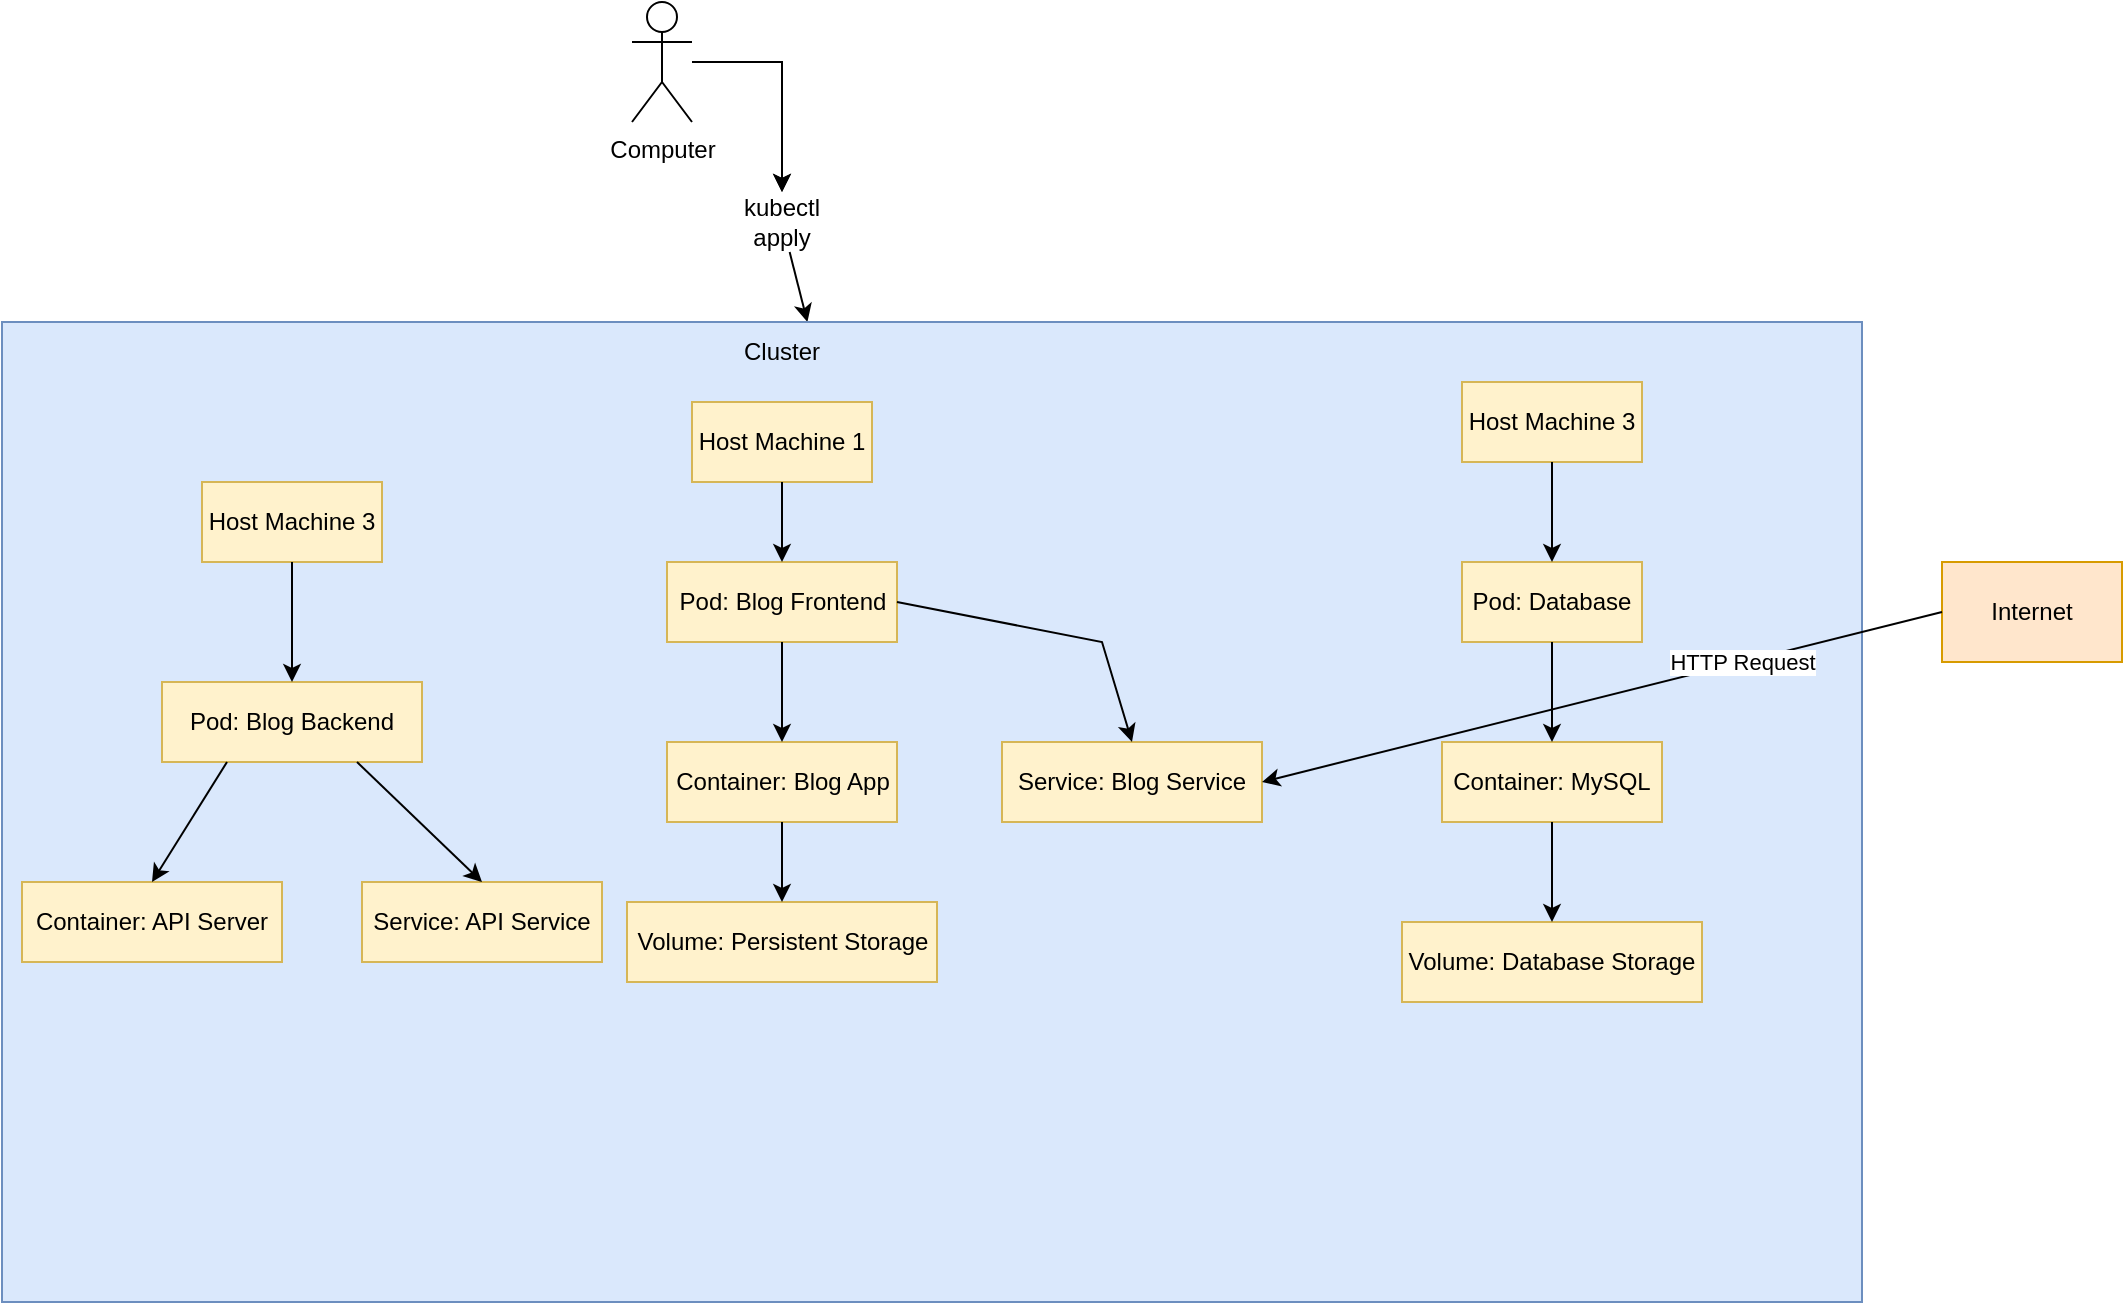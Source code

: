 <mxfile version="23.1.5" type="device">
  <diagram name="Page-1" id="6rWbTvwoUVnyJYdxGyUC">
    <mxGraphModel dx="1434" dy="780" grid="1" gridSize="10" guides="1" tooltips="1" connect="1" arrows="1" fold="1" page="1" pageScale="1" pageWidth="850" pageHeight="1100" math="0" shadow="0">
      <root>
        <mxCell id="0" />
        <mxCell id="1" parent="0" />
        <mxCell id="-WhRgByp2QwdZfuOMXw0-33" value="" style="edgeStyle=orthogonalEdgeStyle;rounded=0;orthogonalLoop=1;jettySize=auto;html=1;" edge="1" parent="1" source="-WhRgByp2QwdZfuOMXw0-1" target="-WhRgByp2QwdZfuOMXw0-6">
          <mxGeometry relative="1" as="geometry" />
        </mxCell>
        <mxCell id="-WhRgByp2QwdZfuOMXw0-34" value="" style="edgeStyle=orthogonalEdgeStyle;rounded=0;orthogonalLoop=1;jettySize=auto;html=1;" edge="1" parent="1" source="-WhRgByp2QwdZfuOMXw0-1" target="-WhRgByp2QwdZfuOMXw0-6">
          <mxGeometry relative="1" as="geometry" />
        </mxCell>
        <mxCell id="-WhRgByp2QwdZfuOMXw0-1" value="Computer" style="shape=umlActor;verticalLabelPosition=bottom;verticalAlign=top;html=1;outlineConnect=0;" vertex="1" parent="1">
          <mxGeometry x="425" width="30" height="60" as="geometry" />
        </mxCell>
        <mxCell id="-WhRgByp2QwdZfuOMXw0-2" value="" style="endArrow=classic;html=1;rounded=0;" edge="1" parent="1" source="-WhRgByp2QwdZfuOMXw0-6" target="-WhRgByp2QwdZfuOMXw0-3">
          <mxGeometry width="50" height="50" relative="1" as="geometry">
            <mxPoint x="360" y="430" as="sourcePoint" />
            <mxPoint x="500" y="140" as="targetPoint" />
          </mxGeometry>
        </mxCell>
        <mxCell id="-WhRgByp2QwdZfuOMXw0-3" value="" style="rounded=0;whiteSpace=wrap;html=1;fillColor=#dae8fc;strokeColor=#6c8ebf;" vertex="1" parent="1">
          <mxGeometry x="110" y="160" width="930" height="490" as="geometry" />
        </mxCell>
        <mxCell id="-WhRgByp2QwdZfuOMXw0-4" value="Cluster" style="text;html=1;align=center;verticalAlign=middle;whiteSpace=wrap;rounded=0;" vertex="1" parent="1">
          <mxGeometry x="470" y="160" width="60" height="30" as="geometry" />
        </mxCell>
        <mxCell id="-WhRgByp2QwdZfuOMXw0-6" value="kubectl apply" style="text;html=1;align=center;verticalAlign=middle;whiteSpace=wrap;rounded=0;" vertex="1" parent="1">
          <mxGeometry x="470" y="95" width="60" height="30" as="geometry" />
        </mxCell>
        <mxCell id="-WhRgByp2QwdZfuOMXw0-7" value="Host Machine 1" style="rounded=0;whiteSpace=wrap;html=1;fillColor=#fff2cc;strokeColor=#d6b656;" vertex="1" parent="1">
          <mxGeometry x="455" y="200" width="90" height="40" as="geometry" />
        </mxCell>
        <mxCell id="-WhRgByp2QwdZfuOMXw0-8" value="Pod: Blog Frontend" style="rounded=0;whiteSpace=wrap;html=1;fillColor=#fff2cc;strokeColor=#d6b656;" vertex="1" parent="1">
          <mxGeometry x="442.5" y="280" width="115" height="40" as="geometry" />
        </mxCell>
        <mxCell id="-WhRgByp2QwdZfuOMXw0-9" value="Service: Blog Service" style="rounded=0;whiteSpace=wrap;html=1;fillColor=#fff2cc;strokeColor=#d6b656;" vertex="1" parent="1">
          <mxGeometry x="610" y="370" width="130" height="40" as="geometry" />
        </mxCell>
        <mxCell id="-WhRgByp2QwdZfuOMXw0-10" value="Container: Blog App" style="rounded=0;whiteSpace=wrap;html=1;fillColor=#fff2cc;strokeColor=#d6b656;" vertex="1" parent="1">
          <mxGeometry x="442.5" y="370" width="115" height="40" as="geometry" />
        </mxCell>
        <mxCell id="-WhRgByp2QwdZfuOMXw0-11" value="Volume: Persistent Storage" style="rounded=0;whiteSpace=wrap;html=1;fillColor=#fff2cc;strokeColor=#d6b656;" vertex="1" parent="1">
          <mxGeometry x="422.5" y="450" width="155" height="40" as="geometry" />
        </mxCell>
        <mxCell id="-WhRgByp2QwdZfuOMXw0-12" value="" style="endArrow=classic;html=1;rounded=0;exitX=0.5;exitY=1;exitDx=0;exitDy=0;entryX=0.5;entryY=0;entryDx=0;entryDy=0;" edge="1" parent="1" source="-WhRgByp2QwdZfuOMXw0-7" target="-WhRgByp2QwdZfuOMXw0-8">
          <mxGeometry width="50" height="50" relative="1" as="geometry">
            <mxPoint x="490" y="430" as="sourcePoint" />
            <mxPoint x="540" y="380" as="targetPoint" />
          </mxGeometry>
        </mxCell>
        <mxCell id="-WhRgByp2QwdZfuOMXw0-13" value="" style="endArrow=classic;html=1;rounded=0;exitX=0.5;exitY=1;exitDx=0;exitDy=0;entryX=0.5;entryY=0;entryDx=0;entryDy=0;" edge="1" parent="1" source="-WhRgByp2QwdZfuOMXw0-8" target="-WhRgByp2QwdZfuOMXw0-10">
          <mxGeometry width="50" height="50" relative="1" as="geometry">
            <mxPoint x="510" y="250" as="sourcePoint" />
            <mxPoint x="510" y="290" as="targetPoint" />
          </mxGeometry>
        </mxCell>
        <mxCell id="-WhRgByp2QwdZfuOMXw0-14" value="" style="endArrow=classic;html=1;rounded=0;exitX=0.5;exitY=1;exitDx=0;exitDy=0;entryX=0.5;entryY=0;entryDx=0;entryDy=0;" edge="1" parent="1" source="-WhRgByp2QwdZfuOMXw0-10" target="-WhRgByp2QwdZfuOMXw0-11">
          <mxGeometry width="50" height="50" relative="1" as="geometry">
            <mxPoint x="520" y="260" as="sourcePoint" />
            <mxPoint x="520" y="300" as="targetPoint" />
          </mxGeometry>
        </mxCell>
        <mxCell id="-WhRgByp2QwdZfuOMXw0-15" value="" style="endArrow=classic;html=1;rounded=0;exitX=1;exitY=0.5;exitDx=0;exitDy=0;entryX=0.5;entryY=0;entryDx=0;entryDy=0;" edge="1" parent="1" source="-WhRgByp2QwdZfuOMXw0-8" target="-WhRgByp2QwdZfuOMXw0-9">
          <mxGeometry width="50" height="50" relative="1" as="geometry">
            <mxPoint x="577.5" y="359.85" as="sourcePoint" />
            <mxPoint x="812.5" y="310.002" as="targetPoint" />
            <Array as="points">
              <mxPoint x="660" y="320" />
            </Array>
          </mxGeometry>
        </mxCell>
        <mxCell id="-WhRgByp2QwdZfuOMXw0-16" value="Host Machine 3" style="rounded=0;whiteSpace=wrap;html=1;fillColor=#fff2cc;strokeColor=#d6b656;" vertex="1" parent="1">
          <mxGeometry x="840" y="190" width="90" height="40" as="geometry" />
        </mxCell>
        <mxCell id="-WhRgByp2QwdZfuOMXw0-17" value="Pod: Database" style="rounded=0;whiteSpace=wrap;html=1;fillColor=#fff2cc;strokeColor=#d6b656;" vertex="1" parent="1">
          <mxGeometry x="840" y="280" width="90" height="40" as="geometry" />
        </mxCell>
        <mxCell id="-WhRgByp2QwdZfuOMXw0-18" value="Container: MySQL" style="rounded=0;whiteSpace=wrap;html=1;fillColor=#fff2cc;strokeColor=#d6b656;" vertex="1" parent="1">
          <mxGeometry x="830" y="370" width="110" height="40" as="geometry" />
        </mxCell>
        <mxCell id="-WhRgByp2QwdZfuOMXw0-19" value="Volume: Database Storage" style="rounded=0;whiteSpace=wrap;html=1;fillColor=#fff2cc;strokeColor=#d6b656;" vertex="1" parent="1">
          <mxGeometry x="810" y="460" width="150" height="40" as="geometry" />
        </mxCell>
        <mxCell id="-WhRgByp2QwdZfuOMXw0-20" value="Internet" style="rounded=0;whiteSpace=wrap;html=1;fillColor=#ffe6cc;strokeColor=#d79b00;" vertex="1" parent="1">
          <mxGeometry x="1080" y="280" width="90" height="50" as="geometry" />
        </mxCell>
        <mxCell id="-WhRgByp2QwdZfuOMXw0-21" value="" style="endArrow=classic;html=1;rounded=0;exitX=0;exitY=0.5;exitDx=0;exitDy=0;entryX=1;entryY=0.5;entryDx=0;entryDy=0;" edge="1" parent="1" source="-WhRgByp2QwdZfuOMXw0-20" target="-WhRgByp2QwdZfuOMXw0-9">
          <mxGeometry width="50" height="50" relative="1" as="geometry">
            <mxPoint x="960" y="330" as="sourcePoint" />
            <mxPoint x="1010" y="280" as="targetPoint" />
          </mxGeometry>
        </mxCell>
        <mxCell id="-WhRgByp2QwdZfuOMXw0-22" value="HTTP Request" style="edgeLabel;html=1;align=center;verticalAlign=middle;resizable=0;points=[];" vertex="1" connectable="0" parent="-WhRgByp2QwdZfuOMXw0-21">
          <mxGeometry x="-0.092" y="1" relative="1" as="geometry">
            <mxPoint x="54" y="-15" as="offset" />
          </mxGeometry>
        </mxCell>
        <mxCell id="-WhRgByp2QwdZfuOMXw0-23" value="" style="endArrow=classic;html=1;rounded=0;exitX=0.5;exitY=1;exitDx=0;exitDy=0;entryX=0.5;entryY=0;entryDx=0;entryDy=0;" edge="1" parent="1" source="-WhRgByp2QwdZfuOMXw0-16" target="-WhRgByp2QwdZfuOMXw0-17">
          <mxGeometry width="50" height="50" relative="1" as="geometry">
            <mxPoint x="890" y="330" as="sourcePoint" />
            <mxPoint x="940" y="280" as="targetPoint" />
          </mxGeometry>
        </mxCell>
        <mxCell id="-WhRgByp2QwdZfuOMXw0-24" value="" style="endArrow=classic;html=1;rounded=0;entryX=0.5;entryY=0;entryDx=0;entryDy=0;exitX=0.5;exitY=1;exitDx=0;exitDy=0;" edge="1" parent="1" source="-WhRgByp2QwdZfuOMXw0-17" target="-WhRgByp2QwdZfuOMXw0-18">
          <mxGeometry width="50" height="50" relative="1" as="geometry">
            <mxPoint x="890" y="330" as="sourcePoint" />
            <mxPoint x="940" y="280" as="targetPoint" />
          </mxGeometry>
        </mxCell>
        <mxCell id="-WhRgByp2QwdZfuOMXw0-25" value="" style="endArrow=classic;html=1;rounded=0;exitX=0.5;exitY=1;exitDx=0;exitDy=0;entryX=0.5;entryY=0;entryDx=0;entryDy=0;" edge="1" parent="1" source="-WhRgByp2QwdZfuOMXw0-18" target="-WhRgByp2QwdZfuOMXw0-19">
          <mxGeometry width="50" height="50" relative="1" as="geometry">
            <mxPoint x="890" y="330" as="sourcePoint" />
            <mxPoint x="940" y="280" as="targetPoint" />
          </mxGeometry>
        </mxCell>
        <mxCell id="-WhRgByp2QwdZfuOMXw0-26" value="Host Machine 3" style="rounded=0;whiteSpace=wrap;html=1;fillColor=#fff2cc;strokeColor=#d6b656;" vertex="1" parent="1">
          <mxGeometry x="210" y="240" width="90" height="40" as="geometry" />
        </mxCell>
        <mxCell id="-WhRgByp2QwdZfuOMXw0-27" value="Pod: Blog Backend" style="rounded=0;whiteSpace=wrap;html=1;fillColor=#fff2cc;strokeColor=#d6b656;" vertex="1" parent="1">
          <mxGeometry x="190" y="340" width="130" height="40" as="geometry" />
        </mxCell>
        <mxCell id="-WhRgByp2QwdZfuOMXw0-28" value="Container: API Server" style="rounded=0;whiteSpace=wrap;html=1;fillColor=#fff2cc;strokeColor=#d6b656;" vertex="1" parent="1">
          <mxGeometry x="120" y="440" width="130" height="40" as="geometry" />
        </mxCell>
        <mxCell id="-WhRgByp2QwdZfuOMXw0-29" value="Service: API Service" style="rounded=0;whiteSpace=wrap;html=1;fillColor=#fff2cc;strokeColor=#d6b656;" vertex="1" parent="1">
          <mxGeometry x="290" y="440" width="120" height="40" as="geometry" />
        </mxCell>
        <mxCell id="-WhRgByp2QwdZfuOMXw0-30" value="" style="endArrow=classic;html=1;rounded=0;exitX=0.5;exitY=1;exitDx=0;exitDy=0;entryX=0.5;entryY=0;entryDx=0;entryDy=0;" edge="1" parent="1" source="-WhRgByp2QwdZfuOMXw0-26" target="-WhRgByp2QwdZfuOMXw0-27">
          <mxGeometry width="50" height="50" relative="1" as="geometry">
            <mxPoint x="310" y="330" as="sourcePoint" />
            <mxPoint x="360" y="280" as="targetPoint" />
          </mxGeometry>
        </mxCell>
        <mxCell id="-WhRgByp2QwdZfuOMXw0-31" value="" style="endArrow=classic;html=1;rounded=0;exitX=0.25;exitY=1;exitDx=0;exitDy=0;entryX=0.5;entryY=0;entryDx=0;entryDy=0;" edge="1" parent="1" source="-WhRgByp2QwdZfuOMXw0-27" target="-WhRgByp2QwdZfuOMXw0-28">
          <mxGeometry width="50" height="50" relative="1" as="geometry">
            <mxPoint x="310" y="330" as="sourcePoint" />
            <mxPoint x="360" y="280" as="targetPoint" />
          </mxGeometry>
        </mxCell>
        <mxCell id="-WhRgByp2QwdZfuOMXw0-32" value="" style="endArrow=classic;html=1;rounded=0;exitX=0.75;exitY=1;exitDx=0;exitDy=0;entryX=0.5;entryY=0;entryDx=0;entryDy=0;" edge="1" parent="1" source="-WhRgByp2QwdZfuOMXw0-27" target="-WhRgByp2QwdZfuOMXw0-29">
          <mxGeometry width="50" height="50" relative="1" as="geometry">
            <mxPoint x="310" y="330" as="sourcePoint" />
            <mxPoint x="360" y="280" as="targetPoint" />
          </mxGeometry>
        </mxCell>
      </root>
    </mxGraphModel>
  </diagram>
</mxfile>
